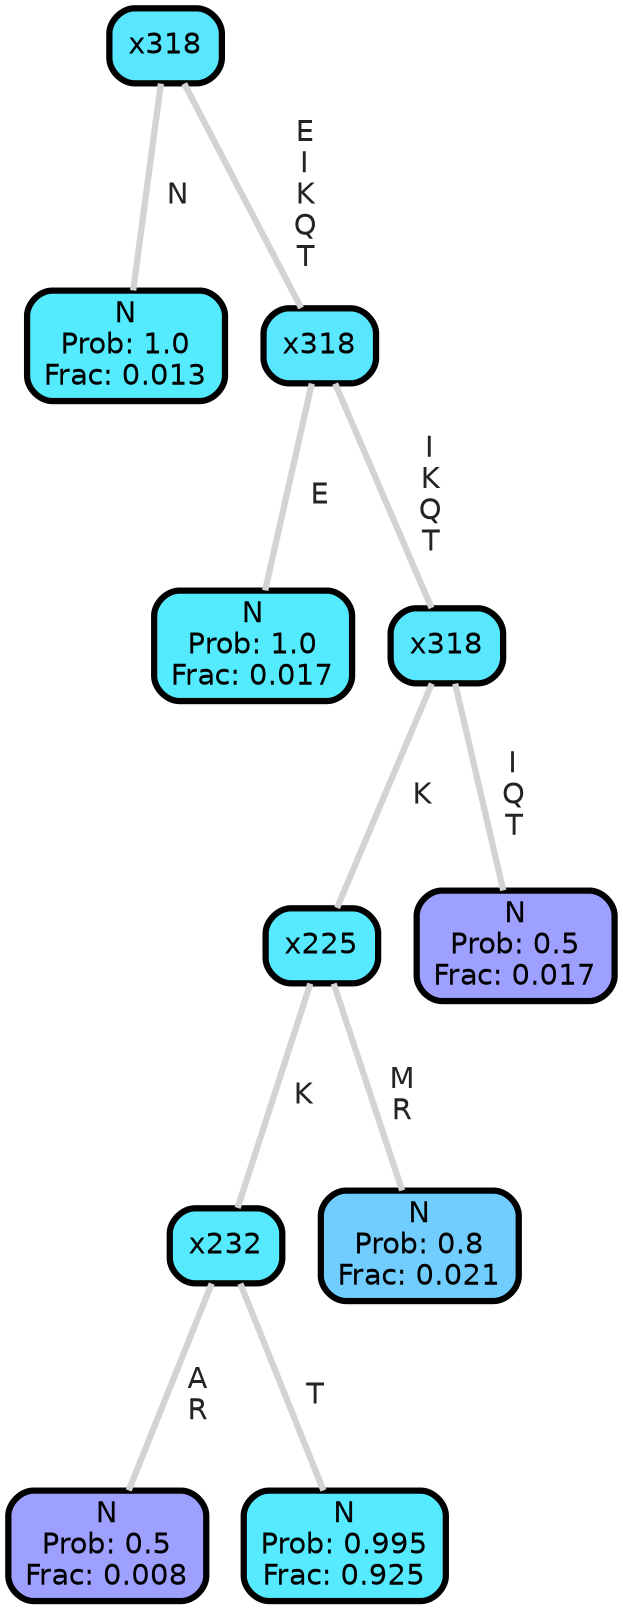 graph Tree {
node [shape=box, style="filled, rounded",color="black",penwidth="3",fontcolor="black",                 fontname=helvetica] ;
graph [ranksep="0 equally", splines=straight,                 bgcolor=transparent, dpi=200] ;
edge [fontname=helvetica, fontweight=bold,fontcolor=grey14,color=lightgray] ;
0 [label="N
Prob: 1.0
Frac: 0.013", fillcolor="#55ebff"] ;
1 [label="x318", fillcolor="#58e7ff"] ;
2 [label="N
Prob: 1.0
Frac: 0.017", fillcolor="#55ebff"] ;
3 [label="x318", fillcolor="#58e7ff"] ;
4 [label="N
Prob: 0.5
Frac: 0.008", fillcolor="#9ea0ff"] ;
5 [label="x232", fillcolor="#56e9ff"] ;
6 [label="N
Prob: 0.995
Frac: 0.925", fillcolor="#55eaff"] ;
7 [label="x225", fillcolor="#56e9ff"] ;
8 [label="N
Prob: 0.8
Frac: 0.021", fillcolor="#72cdff"] ;
9 [label="x318", fillcolor="#58e7ff"] ;
10 [label="N
Prob: 0.5
Frac: 0.017", fillcolor="#9ea0ff"] ;
1 -- 0 [label=" N",penwidth=3] ;
1 -- 3 [label=" E\n I\n K\n Q\n T",penwidth=3] ;
3 -- 2 [label=" E",penwidth=3] ;
3 -- 9 [label=" I\n K\n Q\n T",penwidth=3] ;
5 -- 4 [label=" A\n R",penwidth=3] ;
5 -- 6 [label=" T",penwidth=3] ;
7 -- 5 [label=" K",penwidth=3] ;
7 -- 8 [label=" M\n R",penwidth=3] ;
9 -- 7 [label=" K",penwidth=3] ;
9 -- 10 [label=" I\n Q\n T",penwidth=3] ;
{rank = same;}}